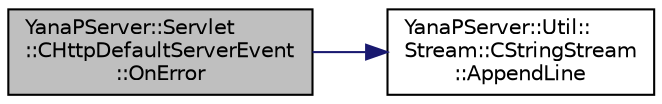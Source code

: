 digraph "YanaPServer::Servlet::CHttpDefaultServerEvent::OnError"
{
  edge [fontname="Helvetica",fontsize="10",labelfontname="Helvetica",labelfontsize="10"];
  node [fontname="Helvetica",fontsize="10",shape=record];
  rankdir="LR";
  Node2 [label="YanaPServer::Servlet\l::CHttpDefaultServerEvent\l::OnError",height=0.2,width=0.4,color="black", fillcolor="grey75", style="filled", fontcolor="black"];
  Node2 -> Node3 [color="midnightblue",fontsize="10",style="solid",fontname="Helvetica"];
  Node3 [label="YanaPServer::Util::\lStream::CStringStream\l::AppendLine",height=0.2,width=0.4,color="black", fillcolor="white", style="filled",URL="$class_yana_p_server_1_1_util_1_1_stream_1_1_c_string_stream.html#ad1963332876a02b7a7305440fb027938",tooltip="末尾に改行コードを付加して追加 "];
}
